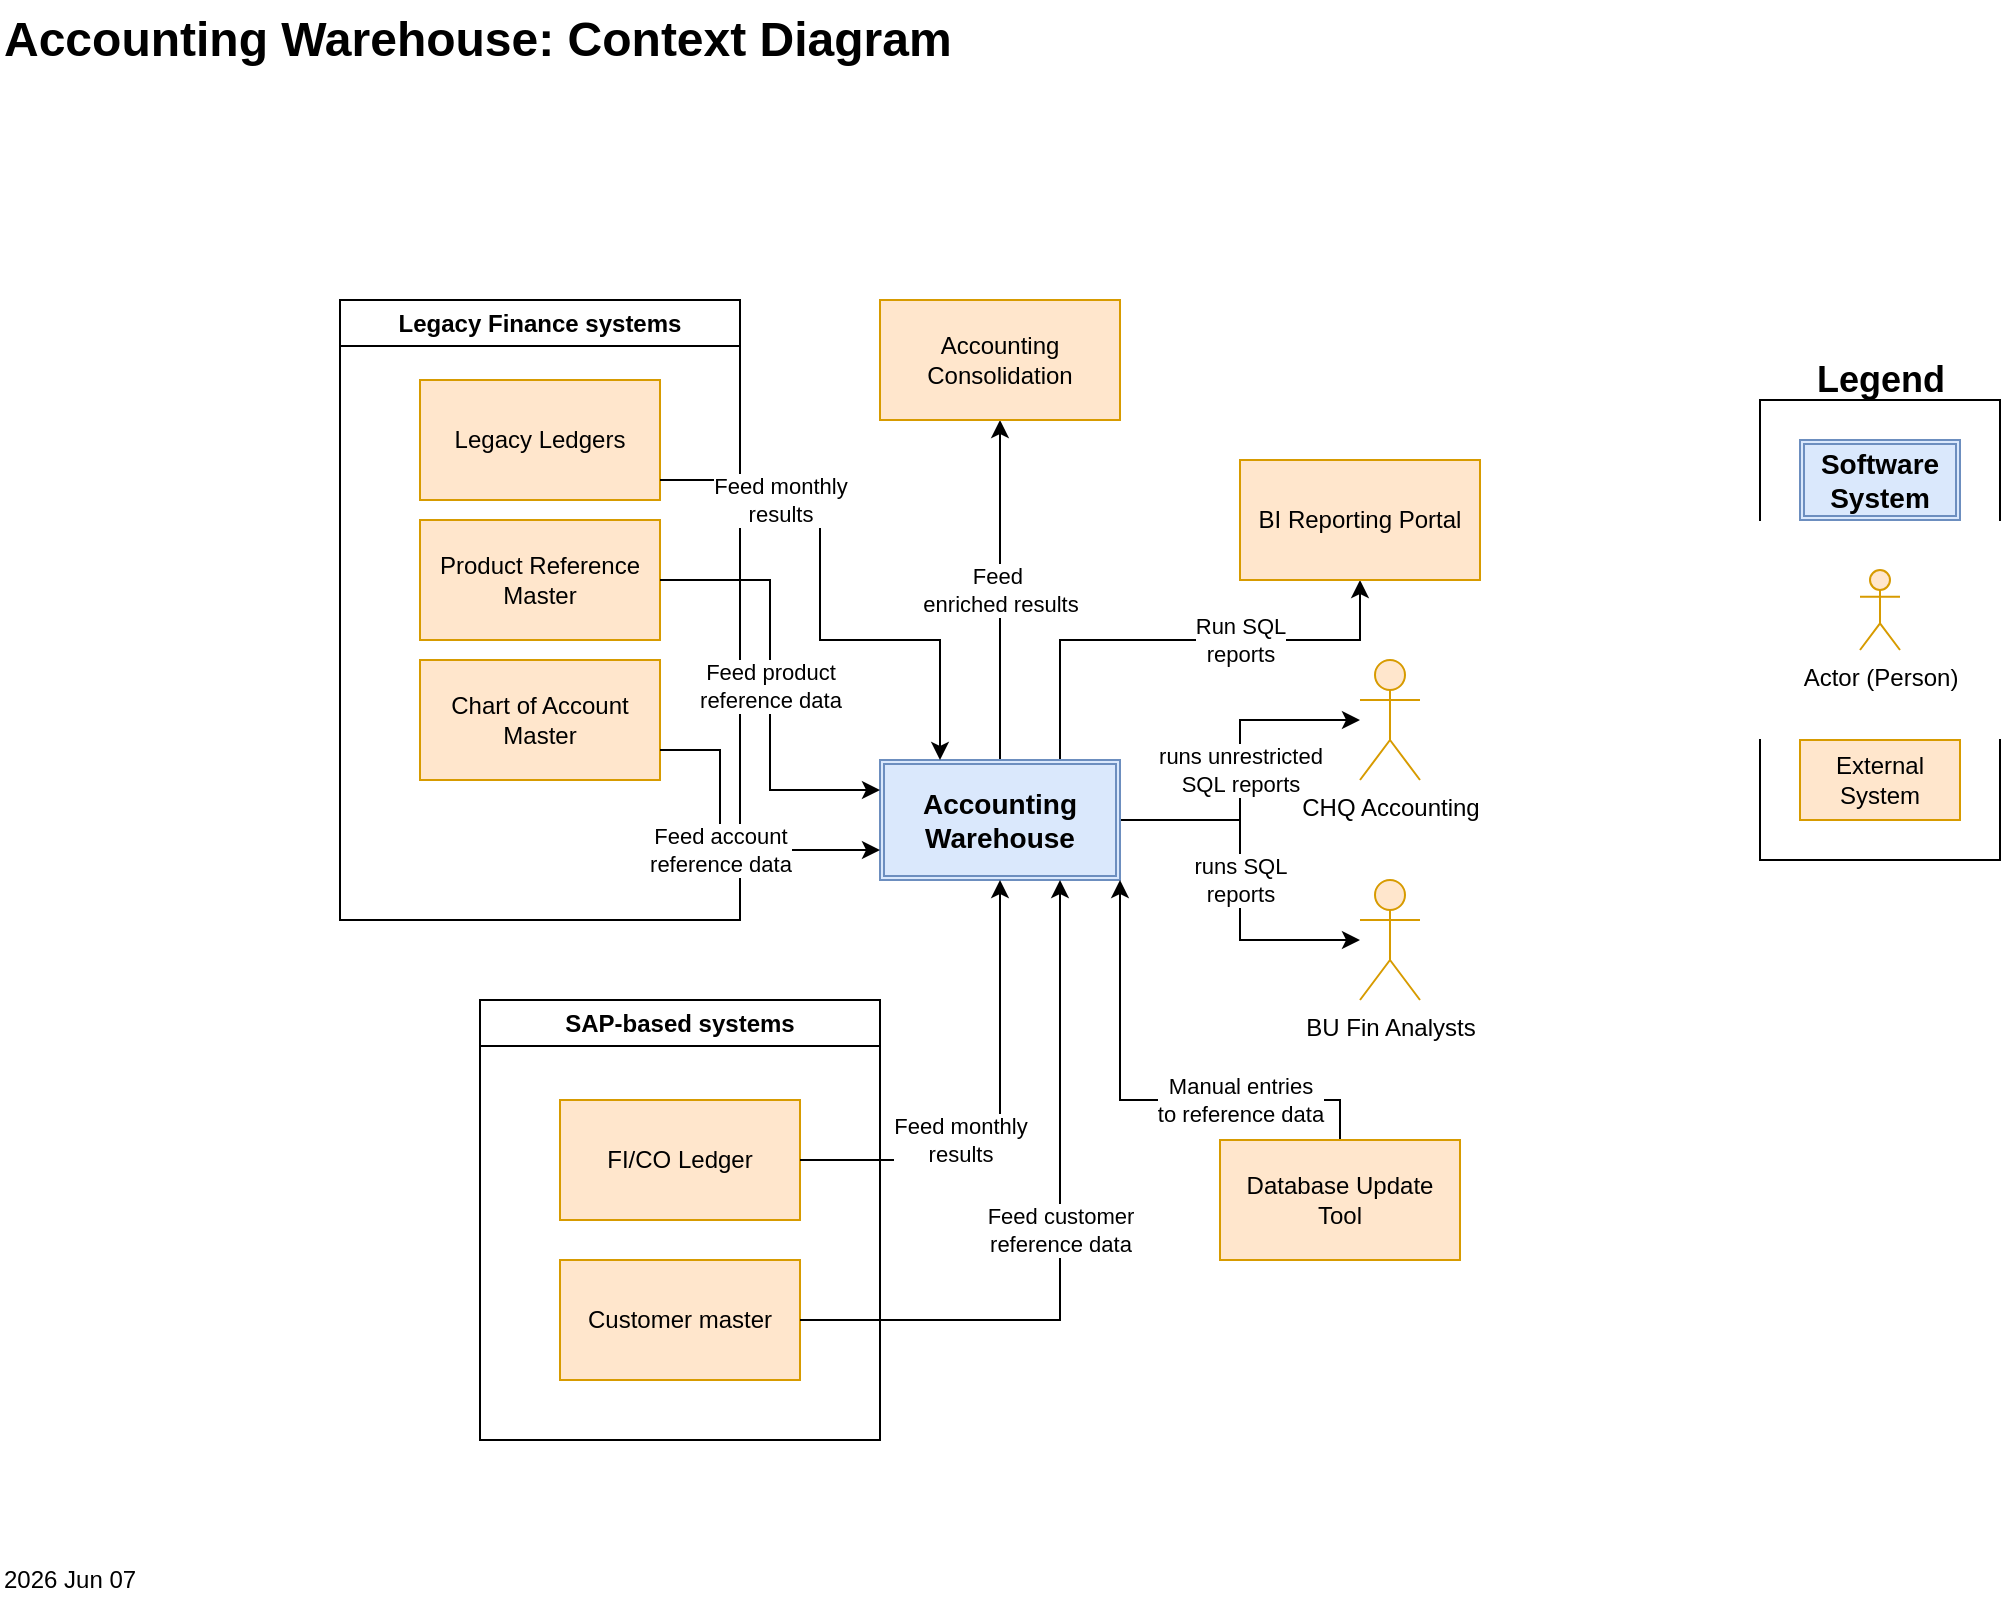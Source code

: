 <mxfile version="27.0.2" pages="3">
  <diagram name="Context" id="59H4IJ0ZtHPQr2bnQH03">
    <mxGraphModel dx="1106" dy="859" grid="1" gridSize="10" guides="1" tooltips="1" connect="1" arrows="1" fold="1" page="1" pageScale="1" pageWidth="1100" pageHeight="850" math="0" shadow="0">
      <root>
        <mxCell id="0" />
        <mxCell id="1" parent="0" />
        <mxCell id="g2_y_guViAANeFliJL5S-6" value="" style="shape=partialRectangle;whiteSpace=wrap;html=1;bottom=1;right=1;left=1;top=0;fillColor=none;routingCenterX=-0.5;" vertex="1" parent="1">
          <mxGeometry x="900" y="390" width="120" height="60" as="geometry" />
        </mxCell>
        <mxCell id="MgNBlUvSlYvPsxTsHvhR-5" value="runs unrestricted&lt;div&gt;SQL&amp;nbsp;&lt;span style=&quot;background-color: light-dark(#ffffff, var(--ge-dark-color, #121212)); color: light-dark(rgb(0, 0, 0), rgb(255, 255, 255));&quot;&gt;reports&lt;/span&gt;&lt;/div&gt;" style="edgeStyle=orthogonalEdgeStyle;rounded=0;orthogonalLoop=1;jettySize=auto;html=1;" parent="1" source="MgNBlUvSlYvPsxTsHvhR-2" target="MgNBlUvSlYvPsxTsHvhR-3" edge="1">
          <mxGeometry relative="1" as="geometry">
            <Array as="points">
              <mxPoint x="640" y="430" />
              <mxPoint x="640" y="380" />
            </Array>
          </mxGeometry>
        </mxCell>
        <mxCell id="MgNBlUvSlYvPsxTsHvhR-6" value="runs SQL&lt;div&gt;reports&lt;/div&gt;" style="edgeStyle=orthogonalEdgeStyle;rounded=0;orthogonalLoop=1;jettySize=auto;html=1;" parent="1" source="MgNBlUvSlYvPsxTsHvhR-2" target="MgNBlUvSlYvPsxTsHvhR-4" edge="1">
          <mxGeometry relative="1" as="geometry">
            <Array as="points">
              <mxPoint x="640" y="430" />
              <mxPoint x="640" y="490" />
            </Array>
          </mxGeometry>
        </mxCell>
        <mxCell id="MgNBlUvSlYvPsxTsHvhR-18" value="Feed&amp;nbsp;&lt;div&gt;enriched results&lt;/div&gt;" style="edgeStyle=orthogonalEdgeStyle;rounded=0;orthogonalLoop=1;jettySize=auto;html=1;exitX=0.5;exitY=0;exitDx=0;exitDy=0;entryX=0.5;entryY=1;entryDx=0;entryDy=0;" parent="1" source="MgNBlUvSlYvPsxTsHvhR-2" target="MgNBlUvSlYvPsxTsHvhR-17" edge="1">
          <mxGeometry relative="1" as="geometry" />
        </mxCell>
        <mxCell id="MgNBlUvSlYvPsxTsHvhR-22" value="Run SQL&lt;div&gt;reports&lt;/div&gt;" style="edgeStyle=orthogonalEdgeStyle;rounded=0;orthogonalLoop=1;jettySize=auto;html=1;exitX=0.75;exitY=0;exitDx=0;exitDy=0;" parent="1" source="MgNBlUvSlYvPsxTsHvhR-2" target="MgNBlUvSlYvPsxTsHvhR-21" edge="1">
          <mxGeometry x="0.25" relative="1" as="geometry">
            <Array as="points">
              <mxPoint x="550" y="340" />
              <mxPoint x="700" y="340" />
            </Array>
            <mxPoint as="offset" />
          </mxGeometry>
        </mxCell>
        <mxCell id="MgNBlUvSlYvPsxTsHvhR-2" value="Accounting&lt;div&gt;Warehouse&lt;/div&gt;" style="shape=ext;double=1;rounded=0;whiteSpace=wrap;html=1;strokeColor=#6c8ebf;align=center;verticalAlign=middle;fontFamily=Helvetica;fontSize=14;fontColor=default;fontStyle=1;fillColor=#dae8fc;" parent="1" vertex="1">
          <mxGeometry x="460" y="400" width="120" height="60" as="geometry" />
        </mxCell>
        <mxCell id="MgNBlUvSlYvPsxTsHvhR-3" value="CHQ Accounting" style="shape=umlActor;verticalLabelPosition=bottom;verticalAlign=top;html=1;outlineConnect=0;fillColor=#ffe6cc;strokeColor=#d79b00;" parent="1" vertex="1">
          <mxGeometry x="700" y="350" width="30" height="60" as="geometry" />
        </mxCell>
        <mxCell id="MgNBlUvSlYvPsxTsHvhR-4" value="BU Fin Analysts" style="shape=umlActor;verticalLabelPosition=bottom;verticalAlign=top;html=1;outlineConnect=0;fillColor=#ffe6cc;strokeColor=#d79b00;" parent="1" vertex="1">
          <mxGeometry x="700" y="460" width="30" height="60" as="geometry" />
        </mxCell>
        <mxCell id="MgNBlUvSlYvPsxTsHvhR-7" value="SAP-based systems" style="swimlane;whiteSpace=wrap;html=1;" parent="1" vertex="1">
          <mxGeometry x="260" y="520" width="200" height="220" as="geometry" />
        </mxCell>
        <mxCell id="MgNBlUvSlYvPsxTsHvhR-8" value="FI/CO Ledger" style="rounded=0;whiteSpace=wrap;html=1;fillColor=#ffe6cc;strokeColor=#d79b00;" parent="MgNBlUvSlYvPsxTsHvhR-7" vertex="1">
          <mxGeometry x="40" y="50" width="120" height="60" as="geometry" />
        </mxCell>
        <mxCell id="MgNBlUvSlYvPsxTsHvhR-10" value="Customer master" style="rounded=0;whiteSpace=wrap;html=1;fillColor=#ffe6cc;strokeColor=#d79b00;" parent="MgNBlUvSlYvPsxTsHvhR-7" vertex="1">
          <mxGeometry x="40" y="130" width="120" height="60" as="geometry" />
        </mxCell>
        <mxCell id="MgNBlUvSlYvPsxTsHvhR-9" value="Feed monthly&lt;div&gt;results&lt;/div&gt;" style="edgeStyle=orthogonalEdgeStyle;rounded=0;orthogonalLoop=1;jettySize=auto;html=1;" parent="1" source="MgNBlUvSlYvPsxTsHvhR-8" target="MgNBlUvSlYvPsxTsHvhR-2" edge="1">
          <mxGeometry x="-0.333" y="10" relative="1" as="geometry">
            <mxPoint as="offset" />
          </mxGeometry>
        </mxCell>
        <mxCell id="MgNBlUvSlYvPsxTsHvhR-11" value="Feed customer&lt;div&gt;reference data&lt;/div&gt;" style="edgeStyle=orthogonalEdgeStyle;rounded=0;orthogonalLoop=1;jettySize=auto;html=1;entryX=0.75;entryY=1;entryDx=0;entryDy=0;" parent="1" source="MgNBlUvSlYvPsxTsHvhR-10" target="MgNBlUvSlYvPsxTsHvhR-2" edge="1">
          <mxGeometry relative="1" as="geometry" />
        </mxCell>
        <mxCell id="MgNBlUvSlYvPsxTsHvhR-12" value="Legacy Finance systems" style="swimlane;whiteSpace=wrap;html=1;" parent="1" vertex="1">
          <mxGeometry x="190" y="170" width="200" height="310" as="geometry" />
        </mxCell>
        <mxCell id="MgNBlUvSlYvPsxTsHvhR-13" value="Legacy Ledgers" style="rounded=0;whiteSpace=wrap;html=1;fillColor=#ffe6cc;strokeColor=#d79b00;" parent="MgNBlUvSlYvPsxTsHvhR-12" vertex="1">
          <mxGeometry x="40" y="40" width="120" height="60" as="geometry" />
        </mxCell>
        <mxCell id="MgNBlUvSlYvPsxTsHvhR-15" value="Product Reference Master" style="rounded=0;whiteSpace=wrap;html=1;fillColor=#ffe6cc;strokeColor=#d79b00;" parent="MgNBlUvSlYvPsxTsHvhR-12" vertex="1">
          <mxGeometry x="40" y="110" width="120" height="60" as="geometry" />
        </mxCell>
        <mxCell id="MgNBlUvSlYvPsxTsHvhR-23" value="Chart of Account Master" style="rounded=0;whiteSpace=wrap;html=1;fillColor=#ffe6cc;strokeColor=#d79b00;" parent="MgNBlUvSlYvPsxTsHvhR-12" vertex="1">
          <mxGeometry x="40" y="180" width="120" height="60" as="geometry" />
        </mxCell>
        <mxCell id="MgNBlUvSlYvPsxTsHvhR-14" value="Feed monthly&lt;div&gt;results&lt;/div&gt;" style="edgeStyle=orthogonalEdgeStyle;rounded=0;orthogonalLoop=1;jettySize=auto;html=1;entryX=0.25;entryY=0;entryDx=0;entryDy=0;" parent="1" source="MgNBlUvSlYvPsxTsHvhR-13" target="MgNBlUvSlYvPsxTsHvhR-2" edge="1">
          <mxGeometry x="-0.571" y="-10" relative="1" as="geometry">
            <Array as="points">
              <mxPoint x="430" y="260" />
              <mxPoint x="430" y="340" />
              <mxPoint x="490" y="340" />
            </Array>
            <mxPoint as="offset" />
          </mxGeometry>
        </mxCell>
        <mxCell id="MgNBlUvSlYvPsxTsHvhR-16" value="Feed product&lt;div&gt;reference data&lt;/div&gt;" style="edgeStyle=orthogonalEdgeStyle;rounded=0;orthogonalLoop=1;jettySize=auto;html=1;entryX=0;entryY=0.25;entryDx=0;entryDy=0;" parent="1" source="MgNBlUvSlYvPsxTsHvhR-15" target="MgNBlUvSlYvPsxTsHvhR-2" edge="1">
          <mxGeometry relative="1" as="geometry" />
        </mxCell>
        <mxCell id="MgNBlUvSlYvPsxTsHvhR-17" value="Accounting Consolidation" style="rounded=0;whiteSpace=wrap;html=1;fillColor=#ffe6cc;strokeColor=#d79b00;" parent="1" vertex="1">
          <mxGeometry x="460" y="170" width="120" height="60" as="geometry" />
        </mxCell>
        <mxCell id="MgNBlUvSlYvPsxTsHvhR-20" value="Manual entries&lt;div&gt;to reference data&lt;/div&gt;" style="edgeStyle=orthogonalEdgeStyle;rounded=0;orthogonalLoop=1;jettySize=auto;html=1;entryX=1;entryY=1;entryDx=0;entryDy=0;" parent="1" source="MgNBlUvSlYvPsxTsHvhR-19" target="MgNBlUvSlYvPsxTsHvhR-2" edge="1">
          <mxGeometry x="-0.417" relative="1" as="geometry">
            <Array as="points">
              <mxPoint x="690" y="570" />
              <mxPoint x="580" y="570" />
            </Array>
            <mxPoint as="offset" />
          </mxGeometry>
        </mxCell>
        <mxCell id="MgNBlUvSlYvPsxTsHvhR-19" value="Database Update Tool" style="rounded=0;whiteSpace=wrap;html=1;fillColor=#ffe6cc;strokeColor=#d79b00;" parent="1" vertex="1">
          <mxGeometry x="630" y="590" width="120" height="60" as="geometry" />
        </mxCell>
        <mxCell id="MgNBlUvSlYvPsxTsHvhR-21" value="BI Reporting Portal" style="rounded=0;whiteSpace=wrap;html=1;fillColor=#ffe6cc;strokeColor=#d79b00;" parent="1" vertex="1">
          <mxGeometry x="640" y="250" width="120" height="60" as="geometry" />
        </mxCell>
        <mxCell id="MgNBlUvSlYvPsxTsHvhR-24" value="Feed account&lt;div&gt;reference data&lt;/div&gt;" style="edgeStyle=orthogonalEdgeStyle;rounded=0;orthogonalLoop=1;jettySize=auto;html=1;exitX=1;exitY=0.75;exitDx=0;exitDy=0;entryX=0;entryY=0.75;entryDx=0;entryDy=0;" parent="1" source="MgNBlUvSlYvPsxTsHvhR-23" target="MgNBlUvSlYvPsxTsHvhR-2" edge="1">
          <mxGeometry relative="1" as="geometry">
            <Array as="points">
              <mxPoint x="380" y="395" />
              <mxPoint x="380" y="445" />
            </Array>
          </mxGeometry>
        </mxCell>
        <mxCell id="g2_y_guViAANeFliJL5S-1" value="Software System" style="shape=ext;double=1;rounded=0;whiteSpace=wrap;html=1;strokeColor=#6c8ebf;align=center;verticalAlign=middle;fontFamily=Helvetica;fontSize=14;fontColor=default;fontStyle=1;fillColor=#dae8fc;" vertex="1" parent="1">
          <mxGeometry x="920" y="240" width="80" height="40" as="geometry" />
        </mxCell>
        <mxCell id="g2_y_guViAANeFliJL5S-2" value="Actor (Person)" style="shape=umlActor;verticalLabelPosition=bottom;verticalAlign=top;html=1;outlineConnect=0;fillColor=#ffe6cc;strokeColor=#d79b00;" vertex="1" parent="1">
          <mxGeometry x="950" y="305" width="20" height="40" as="geometry" />
        </mxCell>
        <mxCell id="g2_y_guViAANeFliJL5S-3" value="External System" style="rounded=0;whiteSpace=wrap;html=1;fillColor=#ffe6cc;strokeColor=#d79b00;" vertex="1" parent="1">
          <mxGeometry x="920" y="390" width="80" height="40" as="geometry" />
        </mxCell>
        <mxCell id="g2_y_guViAANeFliJL5S-5" value="Accounting Warehouse: Context Diagram" style="text;strokeColor=none;fillColor=none;html=1;fontSize=24;fontStyle=1;verticalAlign=middle;align=left;" vertex="1" parent="1">
          <mxGeometry x="20" y="20" width="670" height="40" as="geometry" />
        </mxCell>
        <mxCell id="g2_y_guViAANeFliJL5S-7" value="" style="shape=partialRectangle;whiteSpace=wrap;html=1;bottom=1;right=1;left=1;top=0;fillColor=none;routingCenterX=-0.5;flipV=1;" vertex="1" parent="1">
          <mxGeometry x="900" y="220" width="120" height="60" as="geometry" />
        </mxCell>
        <mxCell id="g2_y_guViAANeFliJL5S-9" value="Legend" style="text;strokeColor=none;fillColor=none;html=1;fontSize=18;fontStyle=1;verticalAlign=middle;align=center;" vertex="1" parent="1">
          <mxGeometry x="910" y="190" width="100" height="40" as="geometry" />
        </mxCell>
        <UserObject label="%date{yyyy mmm dd}%" placeholders="1" id="g2_y_guViAANeFliJL5S-10">
          <mxCell style="text;html=1;strokeColor=none;fillColor=none;align=left;verticalAlign=middle;whiteSpace=wrap;overflow=hidden;" vertex="1" parent="1">
            <mxGeometry x="20" y="800" width="160" height="20" as="geometry" />
          </mxCell>
        </UserObject>
      </root>
    </mxGraphModel>
  </diagram>
  <diagram name="Containers" id="2pTEMai7zwl-0hdYcKnv">
    <mxGraphModel dx="1106" dy="859" grid="1" gridSize="10" guides="1" tooltips="1" connect="1" arrows="1" fold="1" page="1" pageScale="1" pageWidth="1100" pageHeight="850" math="0" shadow="0">
      <root>
        <mxCell id="KSEESEYjaP4uj-_FmpUZ-0" />
        <mxCell id="KSEESEYjaP4uj-_FmpUZ-1" parent="KSEESEYjaP4uj-_FmpUZ-0" />
        <mxCell id="5EVA3oXI16D-dnGpRF1E-0" value="Accounting Warehouse" style="swimlane;whiteSpace=wrap;html=1;" vertex="1" parent="KSEESEYjaP4uj-_FmpUZ-1">
          <mxGeometry x="40" y="100" width="710" height="460" as="geometry" />
        </mxCell>
        <mxCell id="Ak8dtejpx2qmg6BMnBfA-7" value="Read&lt;div&gt;historical&lt;/div&gt;&lt;div&gt;data&lt;/div&gt;" style="edgeStyle=orthogonalEdgeStyle;rounded=0;orthogonalLoop=1;jettySize=auto;html=1;entryX=0.25;entryY=1;entryDx=0;entryDy=0;exitX=0.25;exitY=0;exitDx=0;exitDy=0;dashed=1;dashPattern=8 8;" edge="1" parent="5EVA3oXI16D-dnGpRF1E-0" source="Ak8dtejpx2qmg6BMnBfA-0" target="Ak8dtejpx2qmg6BMnBfA-3">
          <mxGeometry relative="1" as="geometry" />
        </mxCell>
        <mxCell id="Ak8dtejpx2qmg6BMnBfA-0" value="Relational Database" style="rounded=0;whiteSpace=wrap;html=1;" vertex="1" parent="5EVA3oXI16D-dnGpRF1E-0">
          <mxGeometry x="290" y="360" width="120" height="60" as="geometry" />
        </mxCell>
        <mxCell id="Ak8dtejpx2qmg6BMnBfA-4" value="Runs processing&lt;div&gt;&lt;div&gt;groups per&lt;/div&gt;&lt;div&gt;schedules&lt;/div&gt;&lt;/div&gt;" style="edgeStyle=orthogonalEdgeStyle;rounded=0;orthogonalLoop=1;jettySize=auto;html=1;entryX=0;entryY=0.5;entryDx=0;entryDy=0;dashed=1;dashPattern=8 8;" edge="1" parent="5EVA3oXI16D-dnGpRF1E-0" source="Ak8dtejpx2qmg6BMnBfA-1" target="Ak8dtejpx2qmg6BMnBfA-3">
          <mxGeometry x="-0.091" relative="1" as="geometry">
            <Array as="points">
              <mxPoint x="210" y="250" />
              <mxPoint x="210" y="250" />
            </Array>
            <mxPoint as="offset" />
          </mxGeometry>
        </mxCell>
        <mxCell id="Ak8dtejpx2qmg6BMnBfA-1" value="Batch Scheduler" style="rounded=0;whiteSpace=wrap;html=1;" vertex="1" parent="5EVA3oXI16D-dnGpRF1E-0">
          <mxGeometry x="40" y="220" width="120" height="60" as="geometry" />
        </mxCell>
        <mxCell id="Ak8dtejpx2qmg6BMnBfA-2" value="File System" style="rounded=0;whiteSpace=wrap;html=1;" vertex="1" parent="5EVA3oXI16D-dnGpRF1E-0">
          <mxGeometry x="290" y="90" width="120" height="60" as="geometry" />
        </mxCell>
        <mxCell id="Ak8dtejpx2qmg6BMnBfA-5" value="Read/write&amp;nbsp;&lt;div&gt;working data&lt;/div&gt;" style="edgeStyle=orthogonalEdgeStyle;rounded=0;orthogonalLoop=1;jettySize=auto;html=1;startArrow=classic;startFill=1;dashed=1;dashPattern=8 8;" edge="1" parent="5EVA3oXI16D-dnGpRF1E-0" source="Ak8dtejpx2qmg6BMnBfA-3" target="Ak8dtejpx2qmg6BMnBfA-2">
          <mxGeometry relative="1" as="geometry" />
        </mxCell>
        <mxCell id="Ak8dtejpx2qmg6BMnBfA-6" value="Store&lt;div&gt;output&lt;/div&gt;&lt;div&gt;data&lt;/div&gt;" style="edgeStyle=orthogonalEdgeStyle;rounded=0;orthogonalLoop=1;jettySize=auto;html=1;entryX=0.75;entryY=0;entryDx=0;entryDy=0;exitX=0.75;exitY=1;exitDx=0;exitDy=0;dashed=1;dashPattern=8 8;" edge="1" parent="5EVA3oXI16D-dnGpRF1E-0" source="Ak8dtejpx2qmg6BMnBfA-3" target="Ak8dtejpx2qmg6BMnBfA-0">
          <mxGeometry relative="1" as="geometry" />
        </mxCell>
        <mxCell id="Ak8dtejpx2qmg6BMnBfA-9" value="Send/receive&lt;div&gt;data to/from&lt;/div&gt;&lt;div&gt;external systems&lt;/div&gt;" style="edgeStyle=orthogonalEdgeStyle;rounded=0;orthogonalLoop=1;jettySize=auto;html=1;exitX=1;exitY=0.5;exitDx=0;exitDy=0;entryX=0;entryY=0.5;entryDx=0;entryDy=0;startArrow=classic;startFill=1;dashed=1;dashPattern=8 8;" edge="1" parent="5EVA3oXI16D-dnGpRF1E-0" source="Ak8dtejpx2qmg6BMnBfA-3" target="Ak8dtejpx2qmg6BMnBfA-8">
          <mxGeometry relative="1" as="geometry" />
        </mxCell>
        <mxCell id="Ak8dtejpx2qmg6BMnBfA-3" value="Application jobs and programs" style="rounded=0;whiteSpace=wrap;html=1;" vertex="1" parent="5EVA3oXI16D-dnGpRF1E-0">
          <mxGeometry x="290" y="220" width="120" height="60" as="geometry" />
        </mxCell>
        <mxCell id="Ak8dtejpx2qmg6BMnBfA-8" value="File Transfer Handler" style="rounded=0;whiteSpace=wrap;html=1;" vertex="1" parent="5EVA3oXI16D-dnGpRF1E-0">
          <mxGeometry x="550" y="220" width="120" height="60" as="geometry" />
        </mxCell>
        <mxCell id="KSEESEYjaP4uj-_FmpUZ-29" value="Accounting Warehouse: Containers Diagram" style="text;strokeColor=none;fillColor=none;html=1;fontSize=24;fontStyle=1;verticalAlign=middle;align=left;" vertex="1" parent="KSEESEYjaP4uj-_FmpUZ-1">
          <mxGeometry x="20" y="20" width="670" height="40" as="geometry" />
        </mxCell>
        <UserObject label="%date{yyyy mmm dd}%" placeholders="1" id="KSEESEYjaP4uj-_FmpUZ-32">
          <mxCell style="text;html=1;strokeColor=none;fillColor=none;align=left;verticalAlign=middle;whiteSpace=wrap;overflow=hidden;" vertex="1" parent="KSEESEYjaP4uj-_FmpUZ-1">
            <mxGeometry x="20" y="800" width="160" height="20" as="geometry" />
          </mxCell>
        </UserObject>
        <mxCell id="m3VPLYKHpnbNgv-DTgCS-4" style="edgeStyle=orthogonalEdgeStyle;rounded=0;orthogonalLoop=1;jettySize=auto;html=1;exitX=0.5;exitY=0;exitDx=0;exitDy=0;exitPerimeter=0;entryX=0.25;entryY=1;entryDx=0;entryDy=0;dashed=1;dashPattern=8 8;" edge="1" parent="KSEESEYjaP4uj-_FmpUZ-1" source="m3VPLYKHpnbNgv-DTgCS-0" target="Ak8dtejpx2qmg6BMnBfA-0">
          <mxGeometry relative="1" as="geometry">
            <Array as="points">
              <mxPoint x="345" y="570" />
              <mxPoint x="360" y="570" />
            </Array>
          </mxGeometry>
        </mxCell>
        <mxCell id="m3VPLYKHpnbNgv-DTgCS-0" value="CHQ Accounting" style="shape=umlActor;verticalLabelPosition=bottom;verticalAlign=top;html=1;outlineConnect=0;fillColor=#ffe6cc;strokeColor=#d79b00;" vertex="1" parent="KSEESEYjaP4uj-_FmpUZ-1">
          <mxGeometry x="330" y="600" width="30" height="60" as="geometry" />
        </mxCell>
        <mxCell id="m3VPLYKHpnbNgv-DTgCS-5" style="edgeStyle=orthogonalEdgeStyle;rounded=0;orthogonalLoop=1;jettySize=auto;html=1;exitX=0.5;exitY=0;exitDx=0;exitDy=0;exitPerimeter=0;entryX=0.75;entryY=1;entryDx=0;entryDy=0;dashed=1;dashPattern=8 8;" edge="1" parent="KSEESEYjaP4uj-_FmpUZ-1" source="m3VPLYKHpnbNgv-DTgCS-1" target="Ak8dtejpx2qmg6BMnBfA-0">
          <mxGeometry relative="1" as="geometry">
            <Array as="points">
              <mxPoint x="475" y="570" />
              <mxPoint x="420" y="570" />
            </Array>
          </mxGeometry>
        </mxCell>
        <mxCell id="m3VPLYKHpnbNgv-DTgCS-1" value="BU Fin Analysts" style="shape=umlActor;verticalLabelPosition=bottom;verticalAlign=top;html=1;outlineConnect=0;fillColor=#ffe6cc;strokeColor=#d79b00;" vertex="1" parent="KSEESEYjaP4uj-_FmpUZ-1">
          <mxGeometry x="460" y="600" width="30" height="60" as="geometry" />
        </mxCell>
        <mxCell id="m3VPLYKHpnbNgv-DTgCS-3" style="edgeStyle=orthogonalEdgeStyle;rounded=0;orthogonalLoop=1;jettySize=auto;html=1;entryX=0;entryY=0.5;entryDx=0;entryDy=0;dashed=1;dashPattern=8 8;" edge="1" parent="KSEESEYjaP4uj-_FmpUZ-1" source="m3VPLYKHpnbNgv-DTgCS-2" target="Ak8dtejpx2qmg6BMnBfA-0">
          <mxGeometry relative="1" as="geometry" />
        </mxCell>
        <mxCell id="m3VPLYKHpnbNgv-DTgCS-2" value="BI Reporting Portal" style="rounded=0;whiteSpace=wrap;html=1;fillColor=#ffe6cc;strokeColor=#d79b00;" vertex="1" parent="KSEESEYjaP4uj-_FmpUZ-1">
          <mxGeometry x="130" y="600" width="120" height="60" as="geometry" />
        </mxCell>
        <mxCell id="SpwQTBwjq2j2h1ABi9oU-1" style="edgeStyle=orthogonalEdgeStyle;rounded=0;orthogonalLoop=1;jettySize=auto;html=1;exitX=0;exitY=0.5;exitDx=0;exitDy=0;entryX=1;entryY=0.25;entryDx=0;entryDy=0;dashed=1;dashPattern=8 8;" edge="1" parent="KSEESEYjaP4uj-_FmpUZ-1" source="GtNsH1EwqOAJtOlko6LF-0" target="Ak8dtejpx2qmg6BMnBfA-8">
          <mxGeometry relative="1" as="geometry" />
        </mxCell>
        <mxCell id="GtNsH1EwqOAJtOlko6LF-0" value="Legacy Ledgers" style="rounded=0;whiteSpace=wrap;html=1;fillColor=#ffe6cc;strokeColor=#d79b00;" vertex="1" parent="KSEESEYjaP4uj-_FmpUZ-1">
          <mxGeometry x="800" y="270" width="120" height="60" as="geometry" />
        </mxCell>
        <mxCell id="SpwQTBwjq2j2h1ABi9oU-0" style="edgeStyle=orthogonalEdgeStyle;rounded=0;orthogonalLoop=1;jettySize=auto;html=1;exitX=0;exitY=0.5;exitDx=0;exitDy=0;entryX=1;entryY=0.75;entryDx=0;entryDy=0;dashed=1;dashPattern=8 8;" edge="1" parent="KSEESEYjaP4uj-_FmpUZ-1" source="GtNsH1EwqOAJtOlko6LF-1" target="Ak8dtejpx2qmg6BMnBfA-8">
          <mxGeometry relative="1" as="geometry" />
        </mxCell>
        <mxCell id="GtNsH1EwqOAJtOlko6LF-1" value="FI/CO Ledger" style="rounded=0;whiteSpace=wrap;html=1;fillColor=#ffe6cc;strokeColor=#d79b00;" vertex="1" parent="KSEESEYjaP4uj-_FmpUZ-1">
          <mxGeometry x="800" y="360" width="120" height="60" as="geometry" />
        </mxCell>
        <mxCell id="f2HAafPW3EFToz7tZZKi-1" style="edgeStyle=orthogonalEdgeStyle;rounded=0;orthogonalLoop=1;jettySize=auto;html=1;exitX=0.25;exitY=0;exitDx=0;exitDy=0;entryX=1;entryY=0.5;entryDx=0;entryDy=0;dashed=1;dashPattern=8 8;" edge="1" parent="KSEESEYjaP4uj-_FmpUZ-1" source="f2HAafPW3EFToz7tZZKi-0" target="Ak8dtejpx2qmg6BMnBfA-0">
          <mxGeometry relative="1" as="geometry" />
        </mxCell>
        <mxCell id="f2HAafPW3EFToz7tZZKi-0" value="Database Update Tool" style="rounded=0;whiteSpace=wrap;html=1;fillColor=#ffe6cc;strokeColor=#d79b00;" vertex="1" parent="KSEESEYjaP4uj-_FmpUZ-1">
          <mxGeometry x="550" y="590" width="120" height="60" as="geometry" />
        </mxCell>
        <mxCell id="AGjkfEaxzGD5dUCrOGlp-0" value="" style="shape=partialRectangle;whiteSpace=wrap;html=1;bottom=1;right=1;left=1;top=0;fillColor=none;routingCenterX=-0.5;" vertex="1" parent="KSEESEYjaP4uj-_FmpUZ-1">
          <mxGeometry x="920" y="720" width="120" height="60" as="geometry" />
        </mxCell>
        <mxCell id="AGjkfEaxzGD5dUCrOGlp-1" value="Container" style="rounded=0;whiteSpace=wrap;html=1;" vertex="1" parent="KSEESEYjaP4uj-_FmpUZ-1">
          <mxGeometry x="940" y="570" width="80" height="40" as="geometry" />
        </mxCell>
        <mxCell id="AGjkfEaxzGD5dUCrOGlp-2" value="" style="shape=partialRectangle;whiteSpace=wrap;html=1;bottom=1;right=1;left=1;top=0;fillColor=none;routingCenterX=-0.5;flipV=1;" vertex="1" parent="KSEESEYjaP4uj-_FmpUZ-1">
          <mxGeometry x="920" y="550" width="120" height="60" as="geometry" />
        </mxCell>
        <mxCell id="AGjkfEaxzGD5dUCrOGlp-3" value="Legend" style="text;strokeColor=none;fillColor=none;html=1;fontSize=18;fontStyle=1;verticalAlign=middle;align=center;" vertex="1" parent="KSEESEYjaP4uj-_FmpUZ-1">
          <mxGeometry x="930" y="520" width="100" height="40" as="geometry" />
        </mxCell>
        <mxCell id="xwr-Ud6V7q3NEIBdK2HY-0" value="Actor (Person)" style="shape=umlActor;verticalLabelPosition=bottom;verticalAlign=top;html=1;outlineConnect=0;fillColor=#ffe6cc;strokeColor=#d79b00;" vertex="1" parent="KSEESEYjaP4uj-_FmpUZ-1">
          <mxGeometry x="970" y="640" width="20" height="40" as="geometry" />
        </mxCell>
        <mxCell id="xwr-Ud6V7q3NEIBdK2HY-1" value="External System" style="rounded=0;whiteSpace=wrap;html=1;fillColor=#ffe6cc;strokeColor=#d79b00;" vertex="1" parent="KSEESEYjaP4uj-_FmpUZ-1">
          <mxGeometry x="940" y="725" width="80" height="40" as="geometry" />
        </mxCell>
      </root>
    </mxGraphModel>
  </diagram>
  <diagram name="Middleware" id="UX9h7baH7_8cI5gs3-um">
    <mxGraphModel dx="1106" dy="859" grid="1" gridSize="10" guides="1" tooltips="1" connect="1" arrows="1" fold="1" page="1" pageScale="1" pageWidth="1100" pageHeight="850" math="0" shadow="0">
      <root>
        <mxCell id="ZQBJFNbMdW7izeMk0xHG-0" />
        <mxCell id="ZQBJFNbMdW7izeMk0xHG-1" parent="ZQBJFNbMdW7izeMk0xHG-0" />
        <mxCell id="ZQBJFNbMdW7izeMk0xHG-2" value="Accounting Warehouse" style="swimlane;whiteSpace=wrap;html=1;" vertex="1" parent="ZQBJFNbMdW7izeMk0xHG-1">
          <mxGeometry x="40" y="100" width="710" height="510" as="geometry" />
        </mxCell>
        <mxCell id="ZQBJFNbMdW7izeMk0xHG-3" value="Read&lt;div&gt;historical&lt;/div&gt;&lt;div&gt;data&lt;/div&gt;" style="edgeStyle=orthogonalEdgeStyle;rounded=0;orthogonalLoop=1;jettySize=auto;html=1;entryX=0.25;entryY=1;entryDx=0;entryDy=0;exitX=0.25;exitY=0;exitDx=0;exitDy=0;dashed=1;dashPattern=8 8;" edge="1" parent="ZQBJFNbMdW7izeMk0xHG-2" source="ZQBJFNbMdW7izeMk0xHG-4" target="ZQBJFNbMdW7izeMk0xHG-11">
          <mxGeometry relative="1" as="geometry" />
        </mxCell>
        <mxCell id="DHhTa8eDsjNJvLXlb8Vl-16" style="edgeStyle=orthogonalEdgeStyle;rounded=0;orthogonalLoop=1;jettySize=auto;html=1;dashed=1;dashPattern=1 2;endArrow=none;startFill=0;" edge="1" parent="ZQBJFNbMdW7izeMk0xHG-2" source="ZQBJFNbMdW7izeMk0xHG-4" target="DHhTa8eDsjNJvLXlb8Vl-15">
          <mxGeometry relative="1" as="geometry" />
        </mxCell>
        <mxCell id="ZQBJFNbMdW7izeMk0xHG-4" value="Relational Database" style="rounded=0;whiteSpace=wrap;html=1;" vertex="1" parent="ZQBJFNbMdW7izeMk0xHG-2">
          <mxGeometry x="290" y="360" width="120" height="60" as="geometry" />
        </mxCell>
        <mxCell id="ZQBJFNbMdW7izeMk0xHG-5" value="Runs processing&lt;div&gt;&lt;div&gt;groups per&lt;/div&gt;&lt;div&gt;schedules&lt;/div&gt;&lt;/div&gt;" style="edgeStyle=orthogonalEdgeStyle;rounded=0;orthogonalLoop=1;jettySize=auto;html=1;entryX=0;entryY=0.5;entryDx=0;entryDy=0;dashed=1;dashPattern=8 8;" edge="1" parent="ZQBJFNbMdW7izeMk0xHG-2" source="ZQBJFNbMdW7izeMk0xHG-6" target="ZQBJFNbMdW7izeMk0xHG-11">
          <mxGeometry x="-0.091" relative="1" as="geometry">
            <Array as="points">
              <mxPoint x="210" y="250" />
              <mxPoint x="210" y="250" />
            </Array>
            <mxPoint as="offset" />
          </mxGeometry>
        </mxCell>
        <mxCell id="ZQBJFNbMdW7izeMk0xHG-6" value="Batch Scheduler" style="rounded=0;whiteSpace=wrap;html=1;" vertex="1" parent="ZQBJFNbMdW7izeMk0xHG-2">
          <mxGeometry x="40" y="220" width="120" height="60" as="geometry" />
        </mxCell>
        <mxCell id="DHhTa8eDsjNJvLXlb8Vl-12" style="edgeStyle=orthogonalEdgeStyle;rounded=0;orthogonalLoop=1;jettySize=auto;html=1;entryX=0;entryY=0.5;entryDx=0;entryDy=0;endArrow=none;startFill=0;dashed=1;dashPattern=1 2;" edge="1" parent="ZQBJFNbMdW7izeMk0xHG-2" source="ZQBJFNbMdW7izeMk0xHG-7" target="DHhTa8eDsjNJvLXlb8Vl-11">
          <mxGeometry relative="1" as="geometry" />
        </mxCell>
        <mxCell id="ZQBJFNbMdW7izeMk0xHG-7" value="File System" style="rounded=0;whiteSpace=wrap;html=1;" vertex="1" parent="ZQBJFNbMdW7izeMk0xHG-2">
          <mxGeometry x="290" y="90" width="120" height="60" as="geometry" />
        </mxCell>
        <mxCell id="ZQBJFNbMdW7izeMk0xHG-8" value="Read/write&amp;nbsp;&lt;div&gt;working data&lt;/div&gt;" style="edgeStyle=orthogonalEdgeStyle;rounded=0;orthogonalLoop=1;jettySize=auto;html=1;startArrow=classic;startFill=1;dashed=1;dashPattern=8 8;" edge="1" parent="ZQBJFNbMdW7izeMk0xHG-2" source="ZQBJFNbMdW7izeMk0xHG-11" target="ZQBJFNbMdW7izeMk0xHG-7">
          <mxGeometry relative="1" as="geometry" />
        </mxCell>
        <mxCell id="ZQBJFNbMdW7izeMk0xHG-9" value="Store&lt;div&gt;output&lt;/div&gt;&lt;div&gt;data&lt;/div&gt;" style="edgeStyle=orthogonalEdgeStyle;rounded=0;orthogonalLoop=1;jettySize=auto;html=1;entryX=0.75;entryY=0;entryDx=0;entryDy=0;exitX=0.75;exitY=1;exitDx=0;exitDy=0;dashed=1;dashPattern=8 8;" edge="1" parent="ZQBJFNbMdW7izeMk0xHG-2" source="ZQBJFNbMdW7izeMk0xHG-11" target="ZQBJFNbMdW7izeMk0xHG-4">
          <mxGeometry relative="1" as="geometry" />
        </mxCell>
        <mxCell id="ZQBJFNbMdW7izeMk0xHG-10" value="Send/receive&lt;div&gt;data to/from&lt;/div&gt;&lt;div&gt;external systems&lt;/div&gt;" style="edgeStyle=orthogonalEdgeStyle;rounded=0;orthogonalLoop=1;jettySize=auto;html=1;exitX=1;exitY=0.5;exitDx=0;exitDy=0;entryX=0;entryY=0.5;entryDx=0;entryDy=0;startArrow=classic;startFill=1;dashed=1;dashPattern=8 8;" edge="1" parent="ZQBJFNbMdW7izeMk0xHG-2" source="ZQBJFNbMdW7izeMk0xHG-11" target="ZQBJFNbMdW7izeMk0xHG-12">
          <mxGeometry relative="1" as="geometry" />
        </mxCell>
        <mxCell id="ZQBJFNbMdW7izeMk0xHG-11" value="Application jobs and programs" style="rounded=0;whiteSpace=wrap;html=1;" vertex="1" parent="ZQBJFNbMdW7izeMk0xHG-2">
          <mxGeometry x="290" y="220" width="120" height="60" as="geometry" />
        </mxCell>
        <mxCell id="DHhTa8eDsjNJvLXlb8Vl-18" style="edgeStyle=orthogonalEdgeStyle;rounded=0;orthogonalLoop=1;jettySize=auto;html=1;entryX=0.5;entryY=0;entryDx=0;entryDy=0;dashed=1;dashPattern=1 2;endArrow=none;startFill=0;" edge="1" parent="ZQBJFNbMdW7izeMk0xHG-2" source="ZQBJFNbMdW7izeMk0xHG-12" target="DHhTa8eDsjNJvLXlb8Vl-17">
          <mxGeometry relative="1" as="geometry" />
        </mxCell>
        <mxCell id="ZQBJFNbMdW7izeMk0xHG-12" value="File Transfer Handler" style="rounded=0;whiteSpace=wrap;html=1;" vertex="1" parent="ZQBJFNbMdW7izeMk0xHG-2">
          <mxGeometry x="550" y="220" width="120" height="60" as="geometry" />
        </mxCell>
        <mxCell id="DHhTa8eDsjNJvLXlb8Vl-11" value="z/OS Native File System" style="rounded=0;whiteSpace=wrap;html=1;fillColor=#d5e8d4;strokeColor=#82b366;" vertex="1" parent="ZQBJFNbMdW7izeMk0xHG-2">
          <mxGeometry x="470" y="90" width="120" height="60" as="geometry" />
        </mxCell>
        <mxCell id="DHhTa8eDsjNJvLXlb8Vl-13" value="IBM Workload Scheduler" style="rounded=0;whiteSpace=wrap;html=1;fillColor=#d5e8d4;strokeColor=#82b366;" vertex="1" parent="ZQBJFNbMdW7izeMk0xHG-2">
          <mxGeometry x="40" y="120" width="120" height="60" as="geometry" />
        </mxCell>
        <mxCell id="DHhTa8eDsjNJvLXlb8Vl-14" style="edgeStyle=orthogonalEdgeStyle;rounded=0;orthogonalLoop=1;jettySize=auto;html=1;endArrow=none;startFill=0;dashed=1;dashPattern=1 2;exitX=0.5;exitY=0;exitDx=0;exitDy=0;" edge="1" parent="ZQBJFNbMdW7izeMk0xHG-2" source="ZQBJFNbMdW7izeMk0xHG-6" target="DHhTa8eDsjNJvLXlb8Vl-13">
          <mxGeometry relative="1" as="geometry">
            <mxPoint x="420" y="130" as="sourcePoint" />
            <mxPoint x="480" y="130" as="targetPoint" />
          </mxGeometry>
        </mxCell>
        <mxCell id="DHhTa8eDsjNJvLXlb8Vl-15" value="IBM Db2 for z/OS" style="rounded=0;whiteSpace=wrap;html=1;fillColor=#d5e8d4;strokeColor=#82b366;" vertex="1" parent="ZQBJFNbMdW7izeMk0xHG-2">
          <mxGeometry x="130" y="360" width="120" height="60" as="geometry" />
        </mxCell>
        <mxCell id="DHhTa8eDsjNJvLXlb8Vl-17" value="z/OS Native FTP Server" style="rounded=0;whiteSpace=wrap;html=1;fillColor=#d5e8d4;strokeColor=#82b366;" vertex="1" parent="ZQBJFNbMdW7izeMk0xHG-2">
          <mxGeometry x="550" y="320" width="120" height="60" as="geometry" />
        </mxCell>
        <mxCell id="ZQBJFNbMdW7izeMk0xHG-13" value="" style="shape=partialRectangle;whiteSpace=wrap;html=1;bottom=1;right=1;left=1;top=0;fillColor=none;routingCenterX=-0.5;" vertex="1" parent="ZQBJFNbMdW7izeMk0xHG-1">
          <mxGeometry x="900" y="335" width="120" height="60" as="geometry" />
        </mxCell>
        <mxCell id="ZQBJFNbMdW7izeMk0xHG-16" value="Container" style="rounded=0;whiteSpace=wrap;html=1;" vertex="1" parent="ZQBJFNbMdW7izeMk0xHG-1">
          <mxGeometry x="920" y="240" width="80" height="40" as="geometry" />
        </mxCell>
        <mxCell id="ZQBJFNbMdW7izeMk0xHG-17" value="Accounting Warehouse: Middleware/OS Components" style="text;strokeColor=none;fillColor=none;html=1;fontSize=24;fontStyle=1;verticalAlign=middle;align=left;" vertex="1" parent="ZQBJFNbMdW7izeMk0xHG-1">
          <mxGeometry x="20" y="20" width="670" height="40" as="geometry" />
        </mxCell>
        <mxCell id="ZQBJFNbMdW7izeMk0xHG-18" value="" style="shape=partialRectangle;whiteSpace=wrap;html=1;bottom=1;right=1;left=1;top=0;fillColor=none;routingCenterX=-0.5;flipV=1;" vertex="1" parent="ZQBJFNbMdW7izeMk0xHG-1">
          <mxGeometry x="900" y="220" width="120" height="60" as="geometry" />
        </mxCell>
        <mxCell id="ZQBJFNbMdW7izeMk0xHG-19" value="Legend" style="text;strokeColor=none;fillColor=none;html=1;fontSize=18;fontStyle=1;verticalAlign=middle;align=center;" vertex="1" parent="ZQBJFNbMdW7izeMk0xHG-1">
          <mxGeometry x="910" y="190" width="100" height="40" as="geometry" />
        </mxCell>
        <UserObject label="%date{yyyy mmm dd}%" placeholders="1" id="ZQBJFNbMdW7izeMk0xHG-20">
          <mxCell style="text;html=1;strokeColor=none;fillColor=none;align=left;verticalAlign=middle;whiteSpace=wrap;overflow=hidden;" vertex="1" parent="ZQBJFNbMdW7izeMk0xHG-1">
            <mxGeometry x="20" y="800" width="160" height="20" as="geometry" />
          </mxCell>
        </UserObject>
        <mxCell id="PH14_zYmSx9dw0jZFIMa-0" value="Middleware/&lt;div&gt;OS&amp;nbsp;&lt;span style=&quot;background-color: transparent; color: light-dark(rgb(0, 0, 0), rgb(255, 255, 255));&quot;&gt;Component&lt;/span&gt;&lt;/div&gt;" style="rounded=0;whiteSpace=wrap;html=1;fillColor=#d5e8d4;strokeColor=#82b366;" vertex="1" parent="ZQBJFNbMdW7izeMk0xHG-1">
          <mxGeometry x="920" y="335" width="80" height="40" as="geometry" />
        </mxCell>
      </root>
    </mxGraphModel>
  </diagram>
</mxfile>

